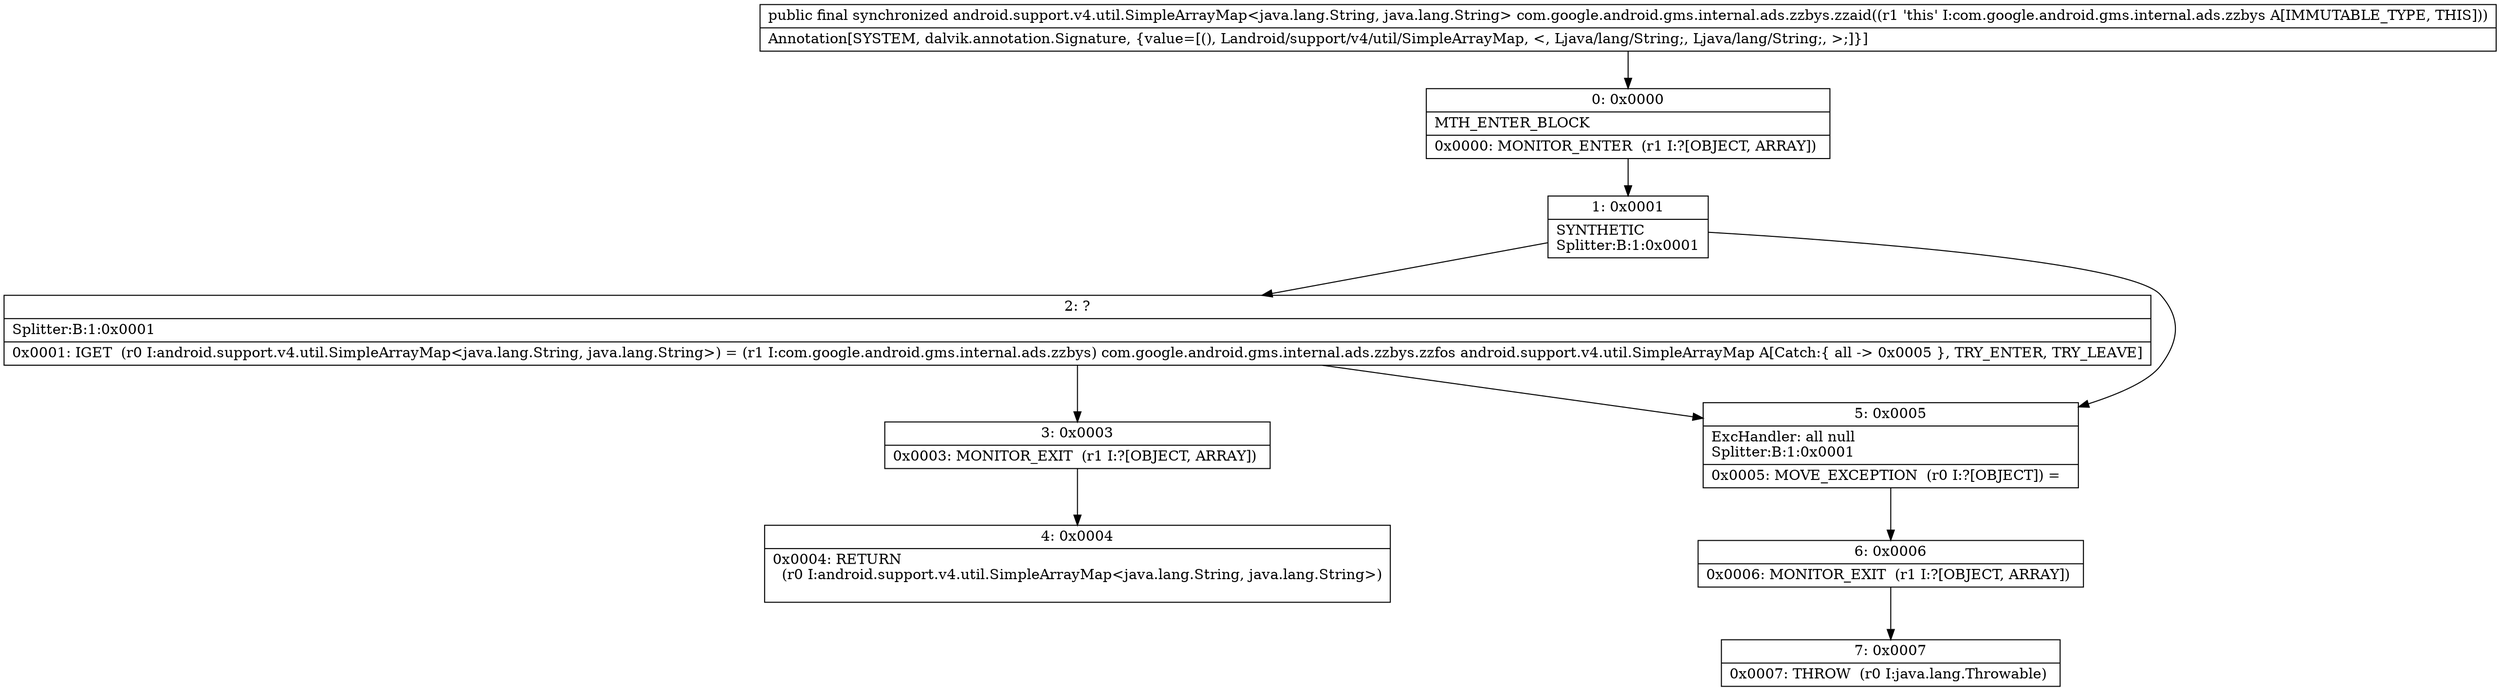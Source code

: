 digraph "CFG forcom.google.android.gms.internal.ads.zzbys.zzaid()Landroid\/support\/v4\/util\/SimpleArrayMap;" {
Node_0 [shape=record,label="{0\:\ 0x0000|MTH_ENTER_BLOCK\l|0x0000: MONITOR_ENTER  (r1 I:?[OBJECT, ARRAY]) \l}"];
Node_1 [shape=record,label="{1\:\ 0x0001|SYNTHETIC\lSplitter:B:1:0x0001\l}"];
Node_2 [shape=record,label="{2\:\ ?|Splitter:B:1:0x0001\l|0x0001: IGET  (r0 I:android.support.v4.util.SimpleArrayMap\<java.lang.String, java.lang.String\>) = (r1 I:com.google.android.gms.internal.ads.zzbys) com.google.android.gms.internal.ads.zzbys.zzfos android.support.v4.util.SimpleArrayMap A[Catch:\{ all \-\> 0x0005 \}, TRY_ENTER, TRY_LEAVE]\l}"];
Node_3 [shape=record,label="{3\:\ 0x0003|0x0003: MONITOR_EXIT  (r1 I:?[OBJECT, ARRAY]) \l}"];
Node_4 [shape=record,label="{4\:\ 0x0004|0x0004: RETURN  \l  (r0 I:android.support.v4.util.SimpleArrayMap\<java.lang.String, java.lang.String\>)\l \l}"];
Node_5 [shape=record,label="{5\:\ 0x0005|ExcHandler: all null\lSplitter:B:1:0x0001\l|0x0005: MOVE_EXCEPTION  (r0 I:?[OBJECT]) =  \l}"];
Node_6 [shape=record,label="{6\:\ 0x0006|0x0006: MONITOR_EXIT  (r1 I:?[OBJECT, ARRAY]) \l}"];
Node_7 [shape=record,label="{7\:\ 0x0007|0x0007: THROW  (r0 I:java.lang.Throwable) \l}"];
MethodNode[shape=record,label="{public final synchronized android.support.v4.util.SimpleArrayMap\<java.lang.String, java.lang.String\> com.google.android.gms.internal.ads.zzbys.zzaid((r1 'this' I:com.google.android.gms.internal.ads.zzbys A[IMMUTABLE_TYPE, THIS]))  | Annotation[SYSTEM, dalvik.annotation.Signature, \{value=[(), Landroid\/support\/v4\/util\/SimpleArrayMap, \<, Ljava\/lang\/String;, Ljava\/lang\/String;, \>;]\}]\l}"];
MethodNode -> Node_0;
Node_0 -> Node_1;
Node_1 -> Node_2;
Node_1 -> Node_5;
Node_2 -> Node_3;
Node_2 -> Node_5;
Node_3 -> Node_4;
Node_5 -> Node_6;
Node_6 -> Node_7;
}

